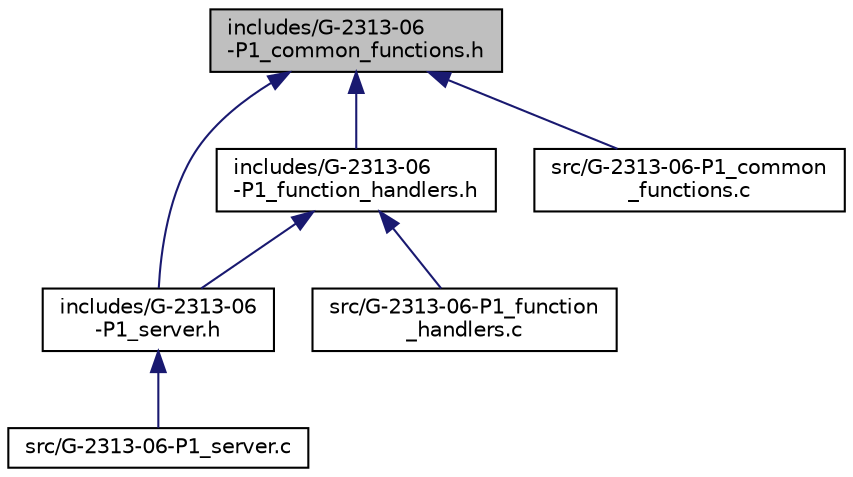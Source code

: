 digraph "includes/G-2313-06-P1_common_functions.h"
{
  edge [fontname="Helvetica",fontsize="10",labelfontname="Helvetica",labelfontsize="10"];
  node [fontname="Helvetica",fontsize="10",shape=record];
  Node1 [label="includes/G-2313-06\l-P1_common_functions.h",height=0.2,width=0.4,color="black", fillcolor="grey75", style="filled", fontcolor="black"];
  Node1 -> Node2 [dir="back",color="midnightblue",fontsize="10",style="solid"];
  Node2 [label="includes/G-2313-06\l-P1_function_handlers.h",height=0.2,width=0.4,color="black", fillcolor="white", style="filled",URL="$G-2313-06-P1__function__handlers_8h.html"];
  Node2 -> Node3 [dir="back",color="midnightblue",fontsize="10",style="solid"];
  Node3 [label="includes/G-2313-06\l-P1_server.h",height=0.2,width=0.4,color="black", fillcolor="white", style="filled",URL="$G-2313-06-P1__server_8h.html"];
  Node3 -> Node4 [dir="back",color="midnightblue",fontsize="10",style="solid"];
  Node4 [label="src/G-2313-06-P1_server.c",height=0.2,width=0.4,color="black", fillcolor="white", style="filled",URL="$G-2313-06-P1__server_8c.html"];
  Node2 -> Node5 [dir="back",color="midnightblue",fontsize="10",style="solid"];
  Node5 [label="src/G-2313-06-P1_function\l_handlers.c",height=0.2,width=0.4,color="black", fillcolor="white", style="filled",URL="$G-2313-06-P1__function__handlers_8c.html"];
  Node1 -> Node3 [dir="back",color="midnightblue",fontsize="10",style="solid"];
  Node1 -> Node6 [dir="back",color="midnightblue",fontsize="10",style="solid"];
  Node6 [label="src/G-2313-06-P1_common\l_functions.c",height=0.2,width=0.4,color="black", fillcolor="white", style="filled",URL="$G-2313-06-P1__common__functions_8c.html"];
}
